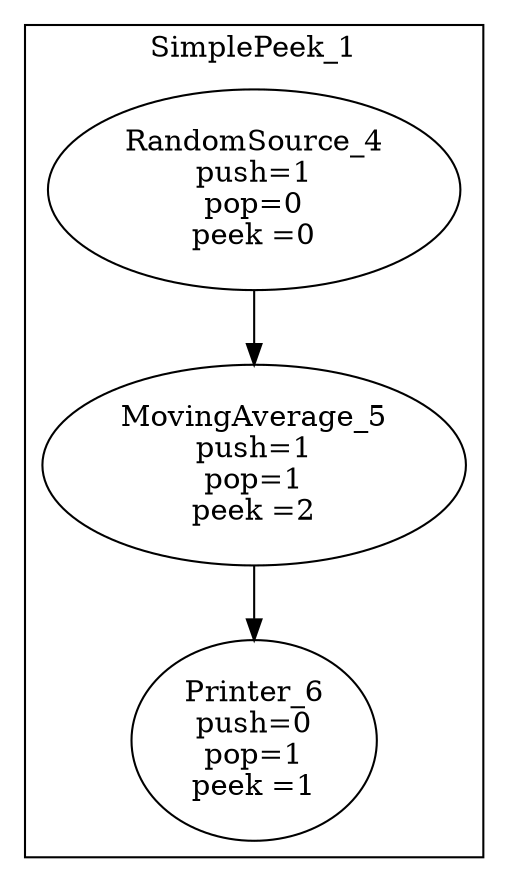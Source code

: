 digraph streamit {
subgraph cluster_node1 {
 label="SimplePeek_1";
node2 [ label="RandomSource_4\npush=1\npop=0\npeek =0" ]
node3 [ label="MovingAverage_5\npush=1\npop=1\npeek =2" ]
node2 -> node3
node4 [ label="Printer_6\npush=0\npop=1\npeek =1" ]
node3 -> node4
}
}
